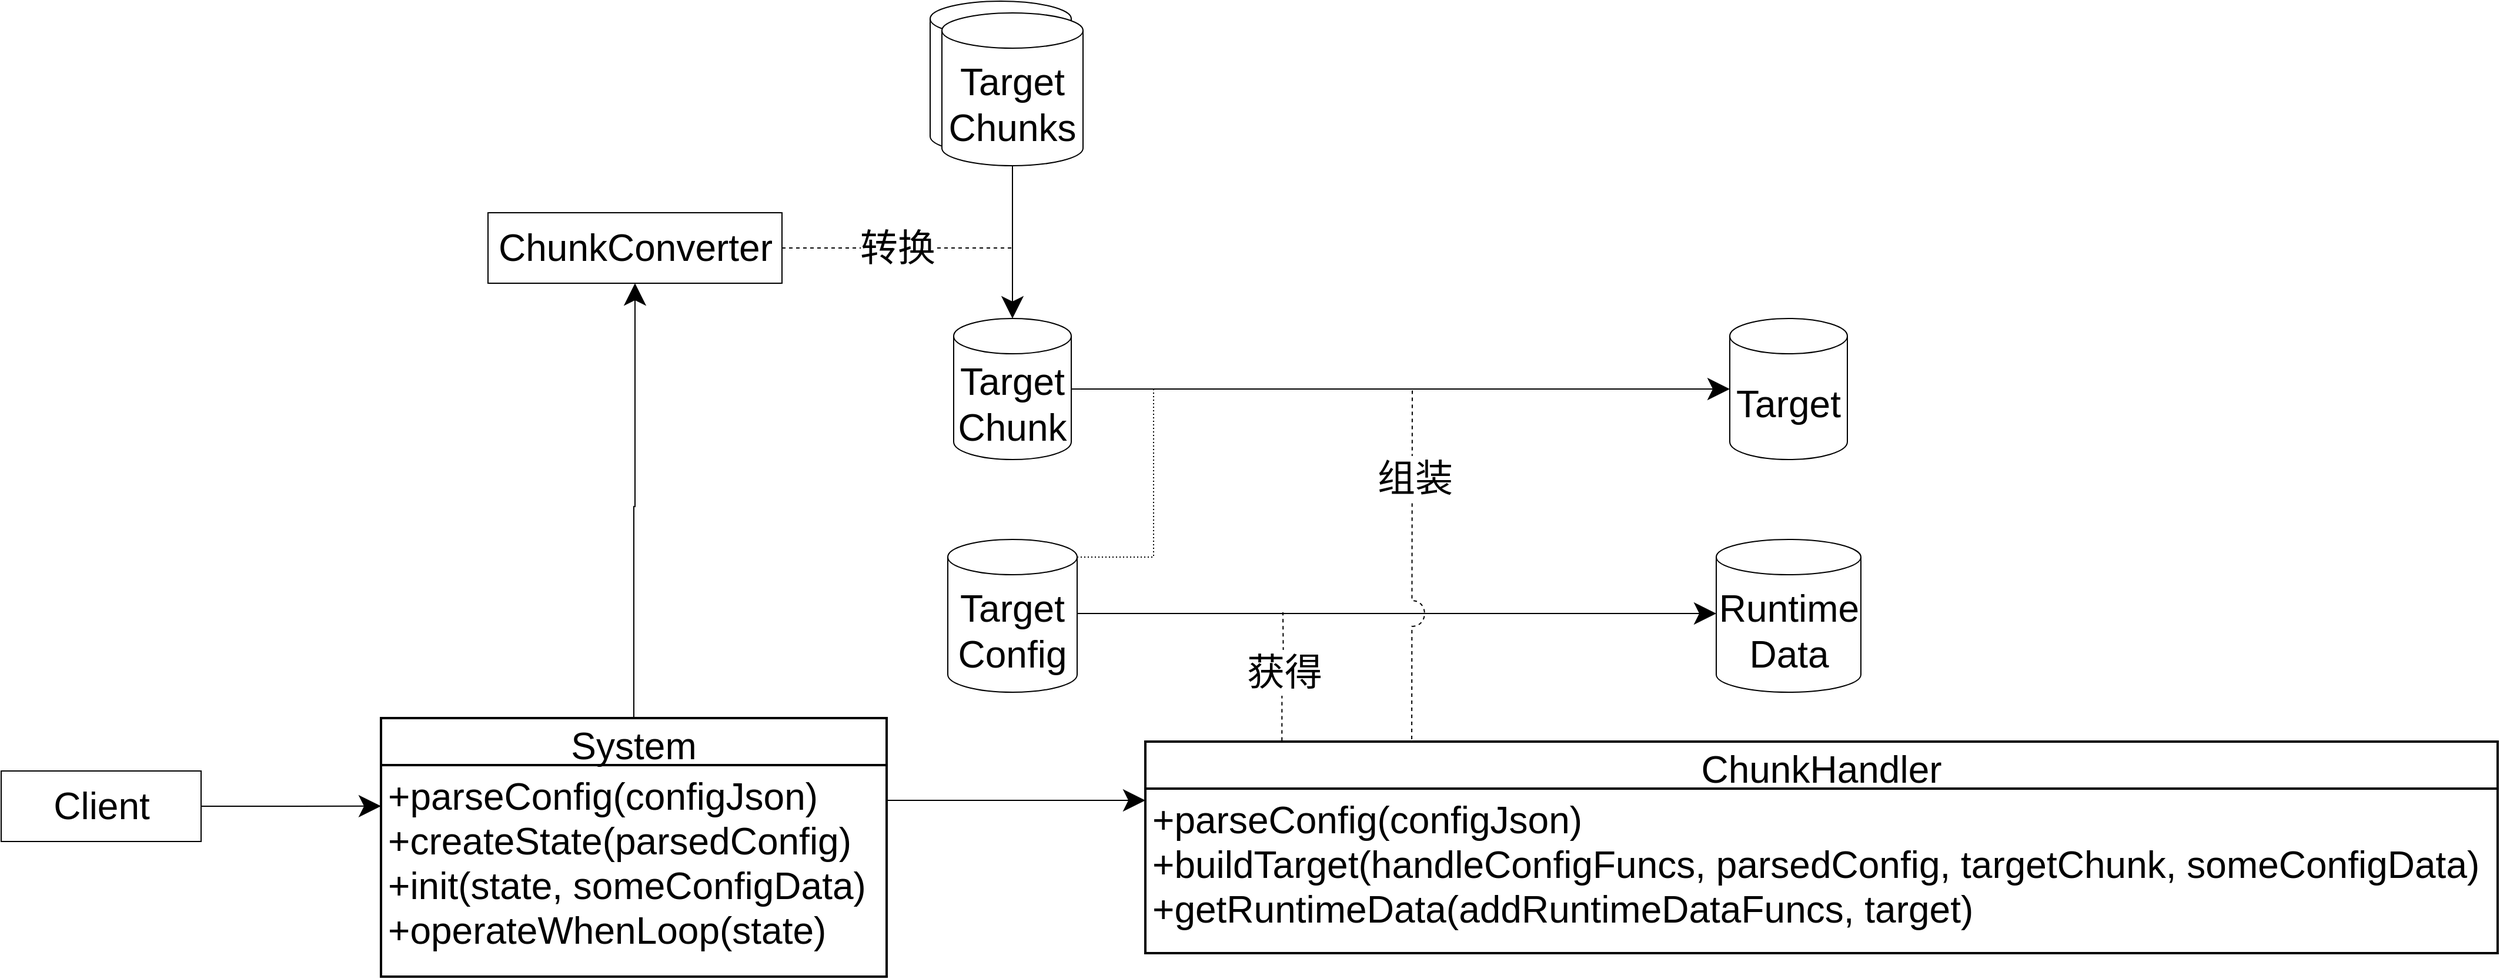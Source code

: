 <mxfile version="14.6.13" type="device"><diagram id="smxkf3WdtkahfNl1DTkC" name="第 1 页"><mxGraphModel dx="2765" dy="3299" grid="1" gridSize="10" guides="1" tooltips="1" connect="1" arrows="1" fold="1" page="1" pageScale="1" pageWidth="827" pageHeight="1169" math="0" shadow="0"><root><mxCell id="0"/><mxCell id="1" parent="0"/><mxCell id="ykQTxB14VH6ChyCrKVpr-53" value="" style="shape=cylinder3;whiteSpace=wrap;html=1;boundedLbl=1;backgroundOutline=1;size=15;" vertex="1" parent="1"><mxGeometry x="1070" y="-30" width="120" height="130" as="geometry"/></mxCell><mxCell id="ykQTxB14VH6ChyCrKVpr-1" value="" style="edgeStyle=orthogonalEdgeStyle;rounded=0;orthogonalLoop=1;jettySize=auto;html=1;startSize=16;endSize=16;entryX=0;entryY=0.194;entryDx=0;entryDy=0;entryPerimeter=0;" edge="1" source="ykQTxB14VH6ChyCrKVpr-2" parent="1" target="ykQTxB14VH6ChyCrKVpr-8"><mxGeometry relative="1" as="geometry"><mxPoint x="533" y="655" as="targetPoint"/></mxGeometry></mxCell><mxCell id="ykQTxB14VH6ChyCrKVpr-2" value="Client" style="html=1;fontSize=32;" vertex="1" parent="1"><mxGeometry x="280" y="625.0" width="170" height="60" as="geometry"/></mxCell><mxCell id="ykQTxB14VH6ChyCrKVpr-45" style="edgeStyle=orthogonalEdgeStyle;rounded=0;orthogonalLoop=1;jettySize=auto;html=1;endArrow=classic;endFill=1;startSize=16;endSize=16;" edge="1" parent="1"><mxGeometry relative="1" as="geometry"><mxPoint x="1195" y="491" as="sourcePoint"/><mxPoint x="1738.5" y="491" as="targetPoint"/></mxGeometry></mxCell><mxCell id="ykQTxB14VH6ChyCrKVpr-48" style="edgeStyle=orthogonalEdgeStyle;rounded=0;orthogonalLoop=1;jettySize=auto;html=1;entryX=1;entryY=0.5;entryDx=0;entryDy=0;entryPerimeter=0;endArrow=none;endFill=0;startSize=16;endSize=16;exitX=1;exitY=0;exitDx=0;exitDy=15;exitPerimeter=0;dashed=1;dashPattern=1 2;" edge="1" parent="1" source="ykQTxB14VH6ChyCrKVpr-5" target="ykQTxB14VH6ChyCrKVpr-18"><mxGeometry relative="1" as="geometry"><Array as="points"><mxPoint x="1260" y="443"/><mxPoint x="1260" y="300"/></Array></mxGeometry></mxCell><mxCell id="ykQTxB14VH6ChyCrKVpr-5" value="&lt;font&gt;&lt;span style=&quot;font-size: 32px&quot;&gt;Target Config&lt;/span&gt;&lt;/font&gt;" style="shape=cylinder3;whiteSpace=wrap;html=1;boundedLbl=1;backgroundOutline=1;size=15;" vertex="1" parent="1"><mxGeometry x="1085" y="428" width="110" height="130" as="geometry"/></mxCell><mxCell id="ykQTxB14VH6ChyCrKVpr-12" style="edgeStyle=orthogonalEdgeStyle;rounded=0;orthogonalLoop=1;jettySize=auto;html=1;entryX=0.5;entryY=1;entryDx=0;entryDy=0;endSize=16;startSize=16;" edge="1" parent="1" source="ykQTxB14VH6ChyCrKVpr-7" target="ykQTxB14VH6ChyCrKVpr-11"><mxGeometry relative="1" as="geometry"/></mxCell><mxCell id="ykQTxB14VH6ChyCrKVpr-7" value="System" style="swimlane;childLayout=stackLayout;horizontal=1;startSize=40;horizontalStack=0;rounded=0;fontSize=32;fontStyle=0;strokeWidth=2;resizeParent=0;resizeLast=1;shadow=0;dashed=0;align=center;" vertex="1" parent="1"><mxGeometry x="603" y="580" width="430" height="220" as="geometry"/></mxCell><mxCell id="ykQTxB14VH6ChyCrKVpr-8" value="+parseConfig(configJson)&#10;+createState(parsedConfig)&#10;+init(state, someConfigData)&#10;+operateWhenLoop(state)" style="align=left;strokeColor=none;fillColor=none;spacingLeft=4;fontSize=32;verticalAlign=top;resizable=0;rotatable=0;part=1;" vertex="1" parent="ykQTxB14VH6ChyCrKVpr-7"><mxGeometry y="40" width="430" height="180" as="geometry"/></mxCell><mxCell id="ykQTxB14VH6ChyCrKVpr-32" style="edgeStyle=orthogonalEdgeStyle;rounded=0;orthogonalLoop=1;jettySize=auto;html=1;startSize=16;endSize=16;endArrow=none;endFill=0;dashed=1;" edge="1" parent="1" source="ykQTxB14VH6ChyCrKVpr-11"><mxGeometry relative="1" as="geometry"><mxPoint x="1140" y="180" as="targetPoint"/></mxGeometry></mxCell><mxCell id="ykQTxB14VH6ChyCrKVpr-33" value="&lt;font style=&quot;font-size: 32px&quot;&gt;转换&lt;/font&gt;" style="edgeLabel;html=1;align=center;verticalAlign=middle;resizable=0;points=[];" vertex="1" connectable="0" parent="ykQTxB14VH6ChyCrKVpr-32"><mxGeometry x="0.004" y="1" relative="1" as="geometry"><mxPoint as="offset"/></mxGeometry></mxCell><mxCell id="ykQTxB14VH6ChyCrKVpr-11" value="ChunkConverter" style="html=1;fontSize=32;" vertex="1" parent="1"><mxGeometry x="694" y="150" width="250" height="60" as="geometry"/></mxCell><mxCell id="ykQTxB14VH6ChyCrKVpr-31" style="edgeStyle=orthogonalEdgeStyle;rounded=0;orthogonalLoop=1;jettySize=auto;html=1;entryX=0.5;entryY=0;entryDx=0;entryDy=0;entryPerimeter=0;startSize=16;endSize=16;" edge="1" parent="1" source="ykQTxB14VH6ChyCrKVpr-13" target="ykQTxB14VH6ChyCrKVpr-18"><mxGeometry relative="1" as="geometry"/></mxCell><mxCell id="ykQTxB14VH6ChyCrKVpr-13" value="&lt;font style=&quot;font-size: 32px&quot;&gt;Target Chunks&lt;/font&gt;" style="shape=cylinder3;whiteSpace=wrap;html=1;boundedLbl=1;backgroundOutline=1;size=15;" vertex="1" parent="1"><mxGeometry x="1080" y="-20" width="120" height="130" as="geometry"/></mxCell><mxCell id="ykQTxB14VH6ChyCrKVpr-41" style="edgeStyle=orthogonalEdgeStyle;rounded=0;orthogonalLoop=1;jettySize=auto;html=1;entryX=0;entryY=0.5;entryDx=0;entryDy=0;entryPerimeter=0;endArrow=classic;endFill=1;startSize=16;endSize=16;" edge="1" parent="1" source="ykQTxB14VH6ChyCrKVpr-18" target="ykQTxB14VH6ChyCrKVpr-40"><mxGeometry relative="1" as="geometry"/></mxCell><mxCell id="ykQTxB14VH6ChyCrKVpr-18" value="&lt;font style=&quot;font-size: 32px&quot;&gt;Target&lt;br&gt;Chunk&lt;br&gt;&lt;/font&gt;" style="shape=cylinder3;whiteSpace=wrap;html=1;boundedLbl=1;backgroundOutline=1;size=15;" vertex="1" parent="1"><mxGeometry x="1090" y="240" width="100" height="120" as="geometry"/></mxCell><mxCell id="ykQTxB14VH6ChyCrKVpr-49" style="edgeStyle=orthogonalEdgeStyle;rounded=0;orthogonalLoop=1;jettySize=auto;html=1;endArrow=none;endFill=0;startSize=16;endSize=16;exitX=0.101;exitY=-0.004;exitDx=0;exitDy=0;exitPerimeter=0;dashed=1;" edge="1" parent="1" source="ykQTxB14VH6ChyCrKVpr-23"><mxGeometry relative="1" as="geometry"><mxPoint x="1370" y="490" as="targetPoint"/></mxGeometry></mxCell><mxCell id="ykQTxB14VH6ChyCrKVpr-51" value="&lt;font style=&quot;font-size: 32px&quot;&gt;获得&lt;/font&gt;" style="edgeLabel;html=1;align=center;verticalAlign=middle;resizable=0;points=[];" vertex="1" connectable="0" parent="ykQTxB14VH6ChyCrKVpr-49"><mxGeometry x="0.073" relative="1" as="geometry"><mxPoint as="offset"/></mxGeometry></mxCell><mxCell id="ykQTxB14VH6ChyCrKVpr-50" style="edgeStyle=orthogonalEdgeStyle;rounded=0;orthogonalLoop=1;jettySize=auto;html=1;dashed=1;endArrow=none;endFill=0;startSize=16;endSize=16;exitX=0.197;exitY=-0.011;exitDx=0;exitDy=0;exitPerimeter=0;jumpStyle=arc;jumpSize=22;" edge="1" parent="1" source="ykQTxB14VH6ChyCrKVpr-23"><mxGeometry relative="1" as="geometry"><mxPoint x="1480" y="300" as="targetPoint"/></mxGeometry></mxCell><mxCell id="ykQTxB14VH6ChyCrKVpr-52" value="&lt;font style=&quot;font-size: 32px&quot;&gt;组装&lt;/font&gt;" style="edgeLabel;html=1;align=center;verticalAlign=middle;resizable=0;points=[];" vertex="1" connectable="0" parent="ykQTxB14VH6ChyCrKVpr-50"><mxGeometry x="0.484" y="-1" relative="1" as="geometry"><mxPoint y="-1" as="offset"/></mxGeometry></mxCell><mxCell id="ykQTxB14VH6ChyCrKVpr-23" value="ChunkHandler" style="swimlane;childLayout=stackLayout;horizontal=1;startSize=40;horizontalStack=0;rounded=0;fontSize=32;fontStyle=0;strokeWidth=2;resizeParent=0;resizeLast=1;shadow=0;dashed=0;align=center;" vertex="1" parent="1"><mxGeometry x="1253" y="600" width="1150" height="180" as="geometry"/></mxCell><mxCell id="ykQTxB14VH6ChyCrKVpr-24" value="+parseConfig(configJson)&#10;+buildTarget(handleConfigFuncs, parsedConfig, targetChunk, someConfigData)&#10;+getRuntimeData(addRuntimeDataFuncs, target)" style="align=left;strokeColor=none;fillColor=none;spacingLeft=4;fontSize=32;verticalAlign=top;resizable=0;rotatable=0;part=1;" vertex="1" parent="ykQTxB14VH6ChyCrKVpr-23"><mxGeometry y="40" width="1150" height="140" as="geometry"/></mxCell><mxCell id="ykQTxB14VH6ChyCrKVpr-26" style="edgeStyle=orthogonalEdgeStyle;rounded=0;orthogonalLoop=1;jettySize=auto;html=1;startSize=16;endSize=16;" edge="1" parent="1" source="ykQTxB14VH6ChyCrKVpr-8" target="ykQTxB14VH6ChyCrKVpr-24"><mxGeometry relative="1" as="geometry"><Array as="points"><mxPoint x="1103" y="650"/><mxPoint x="1103" y="650"/></Array></mxGeometry></mxCell><mxCell id="ykQTxB14VH6ChyCrKVpr-40" value="&lt;font style=&quot;font-size: 32px&quot;&gt;Target&lt;br&gt;&lt;/font&gt;" style="shape=cylinder3;whiteSpace=wrap;html=1;boundedLbl=1;backgroundOutline=1;size=15;" vertex="1" parent="1"><mxGeometry x="1750" y="240" width="100" height="120" as="geometry"/></mxCell><mxCell id="ykQTxB14VH6ChyCrKVpr-44" value="&lt;font&gt;&lt;span style=&quot;font-size: 32px&quot;&gt;Runtime&lt;br&gt;Data&lt;br&gt;&lt;/span&gt;&lt;/font&gt;" style="shape=cylinder3;whiteSpace=wrap;html=1;boundedLbl=1;backgroundOutline=1;size=15;" vertex="1" parent="1"><mxGeometry x="1738.5" y="428" width="123" height="130" as="geometry"/></mxCell></root></mxGraphModel></diagram></mxfile>